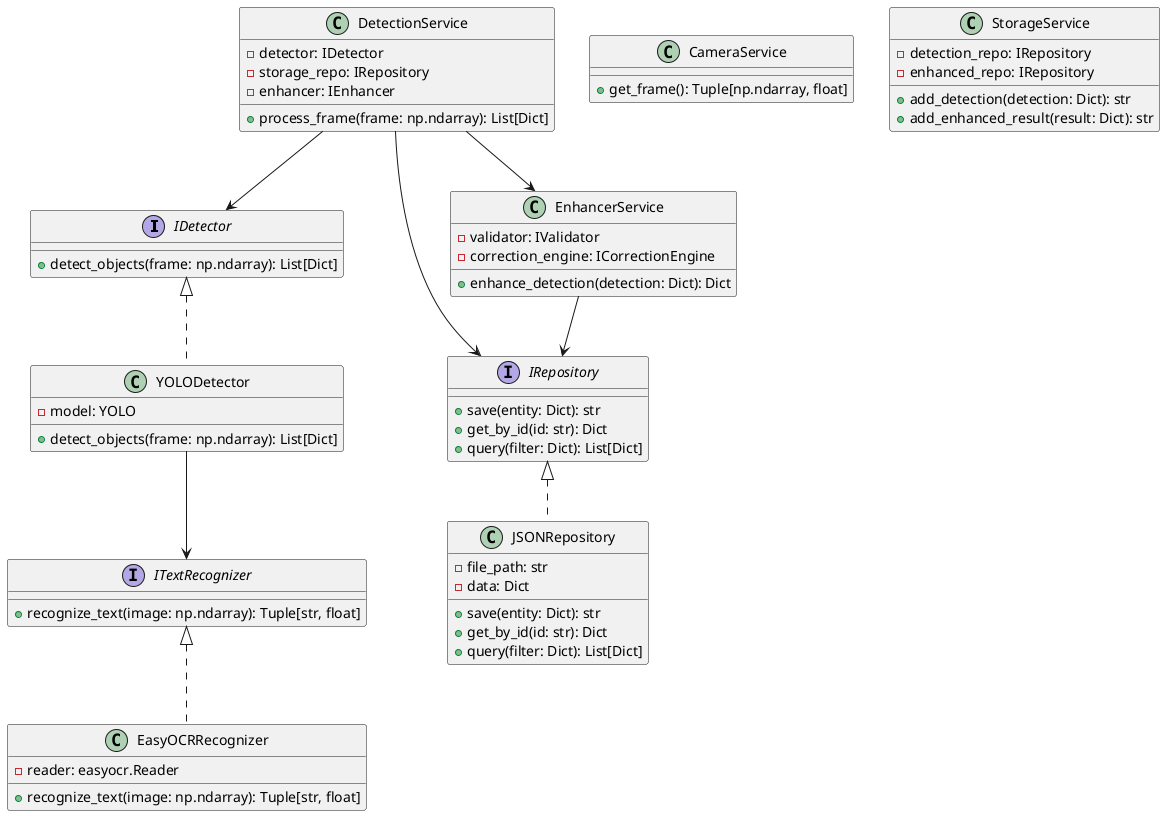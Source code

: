 @startuml

' Base interfaces
interface IDetector {
  + detect_objects(frame: np.ndarray): List[Dict]
}

interface ITextRecognizer {
  + recognize_text(image: np.ndarray): Tuple[str, float]
}

interface IRepository {
  + save(entity: Dict): str
  + get_by_id(id: str): Dict
  + query(filter: Dict): List[Dict]
}

' Main services
class CameraService {
  + get_frame(): Tuple[np.ndarray, float]
}

class DetectionService {
  - detector: IDetector
  - storage_repo: IRepository
  - enhancer: IEnhancer
  + process_frame(frame: np.ndarray): List[Dict]
}

class StorageService {
  - detection_repo: IRepository
  - enhanced_repo: IRepository
  + add_detection(detection: Dict): str
  + add_enhanced_result(result: Dict): str
}

class EnhancerService {
  - validator: IValidator
  - correction_engine: ICorrectionEngine
  + enhance_detection(detection: Dict): Dict
}

' Implementations
class YOLODetector implements IDetector {
  - model: YOLO
  + detect_objects(frame: np.ndarray): List[Dict]
}

class EasyOCRRecognizer implements ITextRecognizer {
  - reader: easyocr.Reader
  + recognize_text(image: np.ndarray): Tuple[str, float]
}

class JSONRepository implements IRepository {
  - file_path: str
  - data: Dict
  + save(entity: Dict): str
  + get_by_id(id: str): Dict
  + query(filter: Dict): List[Dict]
}

' Relationships
DetectionService --> IDetector
DetectionService --> IRepository
DetectionService --> EnhancerService

EnhancerService --> IRepository

YOLODetector --> ITextRecognizer

@enduml